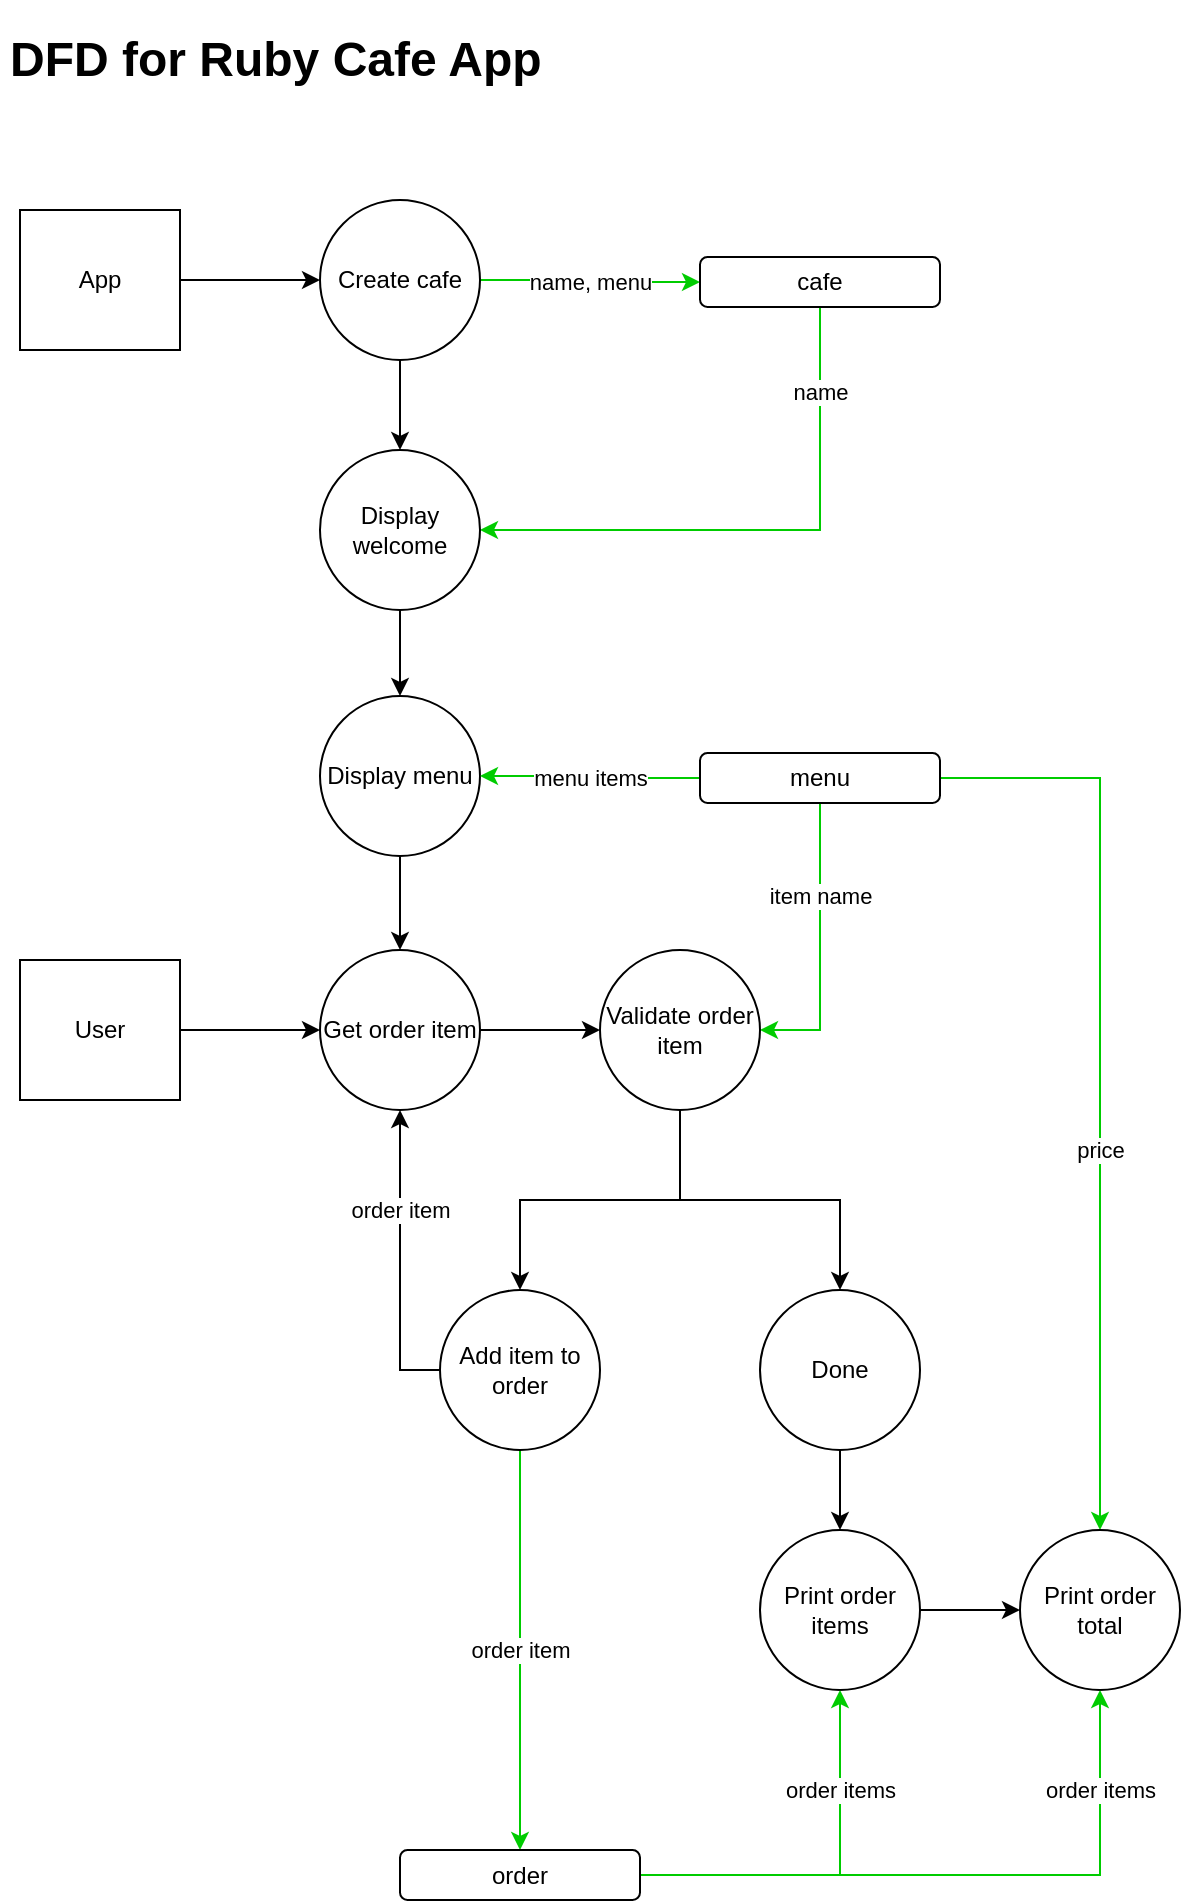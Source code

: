 <mxfile version="14.6.11" type="device"><diagram id="3YmYqcLN8p3zDEjH-Rcf" name="Page-1"><mxGraphModel dx="479" dy="326" grid="1" gridSize="10" guides="1" tooltips="1" connect="1" arrows="1" fold="1" page="1" pageScale="1" pageWidth="827" pageHeight="1169" math="0" shadow="0"><root><mxCell id="0"/><mxCell id="1" parent="0"/><mxCell id="0Um5zhSYFE4G8EwANfs6-1" value="&lt;h1&gt;DFD for Ruby Cafe App&lt;/h1&gt;" style="text;html=1;strokeColor=none;fillColor=none;spacing=5;spacingTop=-20;whiteSpace=wrap;overflow=hidden;rounded=0;" vertex="1" parent="1"><mxGeometry x="130" y="40" width="280" height="50" as="geometry"/></mxCell><mxCell id="0Um5zhSYFE4G8EwANfs6-6" value="" style="edgeStyle=orthogonalEdgeStyle;rounded=0;orthogonalLoop=1;jettySize=auto;html=1;" edge="1" parent="1" source="0Um5zhSYFE4G8EwANfs6-2" target="0Um5zhSYFE4G8EwANfs6-5"><mxGeometry relative="1" as="geometry"/></mxCell><mxCell id="0Um5zhSYFE4G8EwANfs6-2" value="App" style="rounded=0;whiteSpace=wrap;html=1;" vertex="1" parent="1"><mxGeometry x="140" y="135" width="80" height="70" as="geometry"/></mxCell><mxCell id="0Um5zhSYFE4G8EwANfs6-8" value="name,&amp;nbsp;menu" style="edgeStyle=orthogonalEdgeStyle;rounded=0;orthogonalLoop=1;jettySize=auto;html=1;fillColor=#cdeb8b;strokeColor=#00CC00;" edge="1" parent="1" source="0Um5zhSYFE4G8EwANfs6-5" target="0Um5zhSYFE4G8EwANfs6-7"><mxGeometry relative="1" as="geometry"/></mxCell><mxCell id="0Um5zhSYFE4G8EwANfs6-10" value="" style="edgeStyle=orthogonalEdgeStyle;rounded=0;orthogonalLoop=1;jettySize=auto;html=1;" edge="1" parent="1" source="0Um5zhSYFE4G8EwANfs6-5" target="0Um5zhSYFE4G8EwANfs6-9"><mxGeometry relative="1" as="geometry"/></mxCell><mxCell id="0Um5zhSYFE4G8EwANfs6-5" value="Create cafe" style="ellipse;whiteSpace=wrap;html=1;aspect=fixed;" vertex="1" parent="1"><mxGeometry x="290" y="130" width="80" height="80" as="geometry"/></mxCell><mxCell id="0Um5zhSYFE4G8EwANfs6-11" value="name" style="edgeStyle=orthogonalEdgeStyle;rounded=0;orthogonalLoop=1;jettySize=auto;html=1;exitX=0.5;exitY=1;exitDx=0;exitDy=0;entryX=1;entryY=0.5;entryDx=0;entryDy=0;fillColor=#60a917;strokeColor=#00CC00;" edge="1" parent="1" source="0Um5zhSYFE4G8EwANfs6-7" target="0Um5zhSYFE4G8EwANfs6-9"><mxGeometry x="-0.702" relative="1" as="geometry"><mxPoint as="offset"/></mxGeometry></mxCell><mxCell id="0Um5zhSYFE4G8EwANfs6-7" value="cafe" style="whiteSpace=wrap;html=1;rounded=1;" vertex="1" parent="1"><mxGeometry x="480" y="158.5" width="120" height="25" as="geometry"/></mxCell><mxCell id="0Um5zhSYFE4G8EwANfs6-13" value="" style="edgeStyle=orthogonalEdgeStyle;rounded=0;orthogonalLoop=1;jettySize=auto;html=1;" edge="1" parent="1" source="0Um5zhSYFE4G8EwANfs6-9" target="0Um5zhSYFE4G8EwANfs6-12"><mxGeometry relative="1" as="geometry"/></mxCell><mxCell id="0Um5zhSYFE4G8EwANfs6-9" value="Display welcome" style="ellipse;whiteSpace=wrap;html=1;aspect=fixed;" vertex="1" parent="1"><mxGeometry x="290" y="255" width="80" height="80" as="geometry"/></mxCell><mxCell id="0Um5zhSYFE4G8EwANfs6-17" value="" style="edgeStyle=orthogonalEdgeStyle;rounded=0;orthogonalLoop=1;jettySize=auto;html=1;" edge="1" parent="1" source="0Um5zhSYFE4G8EwANfs6-12" target="0Um5zhSYFE4G8EwANfs6-16"><mxGeometry relative="1" as="geometry"/></mxCell><mxCell id="0Um5zhSYFE4G8EwANfs6-12" value="Display menu" style="ellipse;whiteSpace=wrap;html=1;aspect=fixed;" vertex="1" parent="1"><mxGeometry x="290" y="378" width="80" height="80" as="geometry"/></mxCell><mxCell id="0Um5zhSYFE4G8EwANfs6-15" value="menu items" style="edgeStyle=orthogonalEdgeStyle;rounded=0;orthogonalLoop=1;jettySize=auto;html=1;exitX=0;exitY=0.5;exitDx=0;exitDy=0;strokeColor=#00CC00;" edge="1" parent="1" source="0Um5zhSYFE4G8EwANfs6-14" target="0Um5zhSYFE4G8EwANfs6-12"><mxGeometry relative="1" as="geometry"/></mxCell><mxCell id="0Um5zhSYFE4G8EwANfs6-20" value="item name" style="edgeStyle=orthogonalEdgeStyle;rounded=0;orthogonalLoop=1;jettySize=auto;html=1;exitX=0.5;exitY=1;exitDx=0;exitDy=0;entryX=1;entryY=0.5;entryDx=0;entryDy=0;strokeColor=#00CC00;" edge="1" parent="1" source="0Um5zhSYFE4G8EwANfs6-14" target="0Um5zhSYFE4G8EwANfs6-18"><mxGeometry x="-0.358" relative="1" as="geometry"><mxPoint as="offset"/></mxGeometry></mxCell><mxCell id="0Um5zhSYFE4G8EwANfs6-31" value="price" style="edgeStyle=orthogonalEdgeStyle;rounded=0;orthogonalLoop=1;jettySize=auto;html=1;exitX=1;exitY=0.5;exitDx=0;exitDy=0;entryX=0.5;entryY=0;entryDx=0;entryDy=0;strokeColor=#00CC00;" edge="1" parent="1" source="0Um5zhSYFE4G8EwANfs6-14" target="0Um5zhSYFE4G8EwANfs6-30"><mxGeometry x="0.167" relative="1" as="geometry"><mxPoint as="offset"/></mxGeometry></mxCell><mxCell id="0Um5zhSYFE4G8EwANfs6-14" value="menu" style="whiteSpace=wrap;html=1;rounded=1;" vertex="1" parent="1"><mxGeometry x="480" y="406.5" width="120" height="25" as="geometry"/></mxCell><mxCell id="0Um5zhSYFE4G8EwANfs6-19" style="edgeStyle=orthogonalEdgeStyle;rounded=0;orthogonalLoop=1;jettySize=auto;html=1;exitX=1;exitY=0.5;exitDx=0;exitDy=0;entryX=0;entryY=0.5;entryDx=0;entryDy=0;" edge="1" parent="1" source="0Um5zhSYFE4G8EwANfs6-16" target="0Um5zhSYFE4G8EwANfs6-18"><mxGeometry relative="1" as="geometry"/></mxCell><mxCell id="0Um5zhSYFE4G8EwANfs6-16" value="Get order item" style="ellipse;whiteSpace=wrap;html=1;aspect=fixed;" vertex="1" parent="1"><mxGeometry x="290" y="505" width="80" height="80" as="geometry"/></mxCell><mxCell id="0Um5zhSYFE4G8EwANfs6-25" style="edgeStyle=orthogonalEdgeStyle;rounded=0;orthogonalLoop=1;jettySize=auto;html=1;exitX=0.5;exitY=1;exitDx=0;exitDy=0;entryX=0.5;entryY=0;entryDx=0;entryDy=0;" edge="1" parent="1" source="0Um5zhSYFE4G8EwANfs6-18" target="0Um5zhSYFE4G8EwANfs6-24"><mxGeometry relative="1" as="geometry"/></mxCell><mxCell id="0Um5zhSYFE4G8EwANfs6-26" style="edgeStyle=orthogonalEdgeStyle;rounded=0;orthogonalLoop=1;jettySize=auto;html=1;exitX=0.5;exitY=1;exitDx=0;exitDy=0;entryX=0.5;entryY=0;entryDx=0;entryDy=0;" edge="1" parent="1" source="0Um5zhSYFE4G8EwANfs6-18" target="0Um5zhSYFE4G8EwANfs6-23"><mxGeometry relative="1" as="geometry"/></mxCell><mxCell id="0Um5zhSYFE4G8EwANfs6-18" value="Validate order item" style="ellipse;whiteSpace=wrap;html=1;aspect=fixed;" vertex="1" parent="1"><mxGeometry x="430" y="505" width="80" height="80" as="geometry"/></mxCell><mxCell id="0Um5zhSYFE4G8EwANfs6-22" style="edgeStyle=orthogonalEdgeStyle;rounded=0;orthogonalLoop=1;jettySize=auto;html=1;exitX=1;exitY=0.5;exitDx=0;exitDy=0;entryX=0;entryY=0.5;entryDx=0;entryDy=0;" edge="1" parent="1" source="0Um5zhSYFE4G8EwANfs6-21" target="0Um5zhSYFE4G8EwANfs6-16"><mxGeometry relative="1" as="geometry"/></mxCell><mxCell id="0Um5zhSYFE4G8EwANfs6-21" value="User" style="rounded=0;whiteSpace=wrap;html=1;" vertex="1" parent="1"><mxGeometry x="140" y="510" width="80" height="70" as="geometry"/></mxCell><mxCell id="0Um5zhSYFE4G8EwANfs6-29" value="" style="edgeStyle=orthogonalEdgeStyle;rounded=0;orthogonalLoop=1;jettySize=auto;html=1;" edge="1" parent="1" source="0Um5zhSYFE4G8EwANfs6-23" target="0Um5zhSYFE4G8EwANfs6-28"><mxGeometry relative="1" as="geometry"/></mxCell><mxCell id="0Um5zhSYFE4G8EwANfs6-23" value="Done" style="ellipse;whiteSpace=wrap;html=1;aspect=fixed;rounded=1;" vertex="1" parent="1"><mxGeometry x="510" y="675" width="80" height="80" as="geometry"/></mxCell><mxCell id="0Um5zhSYFE4G8EwANfs6-27" value="order item" style="edgeStyle=orthogonalEdgeStyle;rounded=0;orthogonalLoop=1;jettySize=auto;html=1;exitX=0;exitY=0.5;exitDx=0;exitDy=0;entryX=0.5;entryY=1;entryDx=0;entryDy=0;" edge="1" parent="1" source="0Um5zhSYFE4G8EwANfs6-24" target="0Um5zhSYFE4G8EwANfs6-16"><mxGeometry x="0.333" relative="1" as="geometry"><mxPoint as="offset"/></mxGeometry></mxCell><mxCell id="0Um5zhSYFE4G8EwANfs6-34" value="order item" style="edgeStyle=orthogonalEdgeStyle;rounded=0;orthogonalLoop=1;jettySize=auto;html=1;exitX=0.5;exitY=1;exitDx=0;exitDy=0;strokeColor=#00CC00;" edge="1" parent="1" source="0Um5zhSYFE4G8EwANfs6-24" target="0Um5zhSYFE4G8EwANfs6-33"><mxGeometry relative="1" as="geometry"/></mxCell><mxCell id="0Um5zhSYFE4G8EwANfs6-24" value="Add item to order" style="ellipse;whiteSpace=wrap;html=1;aspect=fixed;rounded=1;" vertex="1" parent="1"><mxGeometry x="350" y="675" width="80" height="80" as="geometry"/></mxCell><mxCell id="0Um5zhSYFE4G8EwANfs6-32" value="" style="edgeStyle=orthogonalEdgeStyle;rounded=0;orthogonalLoop=1;jettySize=auto;html=1;" edge="1" parent="1" source="0Um5zhSYFE4G8EwANfs6-28" target="0Um5zhSYFE4G8EwANfs6-30"><mxGeometry relative="1" as="geometry"/></mxCell><mxCell id="0Um5zhSYFE4G8EwANfs6-28" value="Print order items" style="ellipse;whiteSpace=wrap;html=1;aspect=fixed;rounded=1;" vertex="1" parent="1"><mxGeometry x="510" y="795" width="80" height="80" as="geometry"/></mxCell><mxCell id="0Um5zhSYFE4G8EwANfs6-30" value="Print order total" style="ellipse;whiteSpace=wrap;html=1;aspect=fixed;rounded=1;" vertex="1" parent="1"><mxGeometry x="640" y="795" width="80" height="80" as="geometry"/></mxCell><mxCell id="0Um5zhSYFE4G8EwANfs6-35" value="order items" style="edgeStyle=orthogonalEdgeStyle;rounded=0;orthogonalLoop=1;jettySize=auto;html=1;exitX=1;exitY=0.5;exitDx=0;exitDy=0;entryX=0.5;entryY=1;entryDx=0;entryDy=0;strokeColor=#00CC00;" edge="1" parent="1" source="0Um5zhSYFE4G8EwANfs6-33" target="0Um5zhSYFE4G8EwANfs6-28"><mxGeometry x="0.48" relative="1" as="geometry"><mxPoint as="offset"/></mxGeometry></mxCell><mxCell id="0Um5zhSYFE4G8EwANfs6-36" value="order items" style="edgeStyle=orthogonalEdgeStyle;rounded=0;orthogonalLoop=1;jettySize=auto;html=1;exitX=1;exitY=0.5;exitDx=0;exitDy=0;entryX=0.5;entryY=1;entryDx=0;entryDy=0;strokeColor=#00CC00;" edge="1" parent="1" source="0Um5zhSYFE4G8EwANfs6-33" target="0Um5zhSYFE4G8EwANfs6-30"><mxGeometry x="0.69" relative="1" as="geometry"><mxPoint as="offset"/></mxGeometry></mxCell><mxCell id="0Um5zhSYFE4G8EwANfs6-33" value="order" style="whiteSpace=wrap;html=1;rounded=1;" vertex="1" parent="1"><mxGeometry x="330" y="955" width="120" height="25" as="geometry"/></mxCell></root></mxGraphModel></diagram></mxfile>